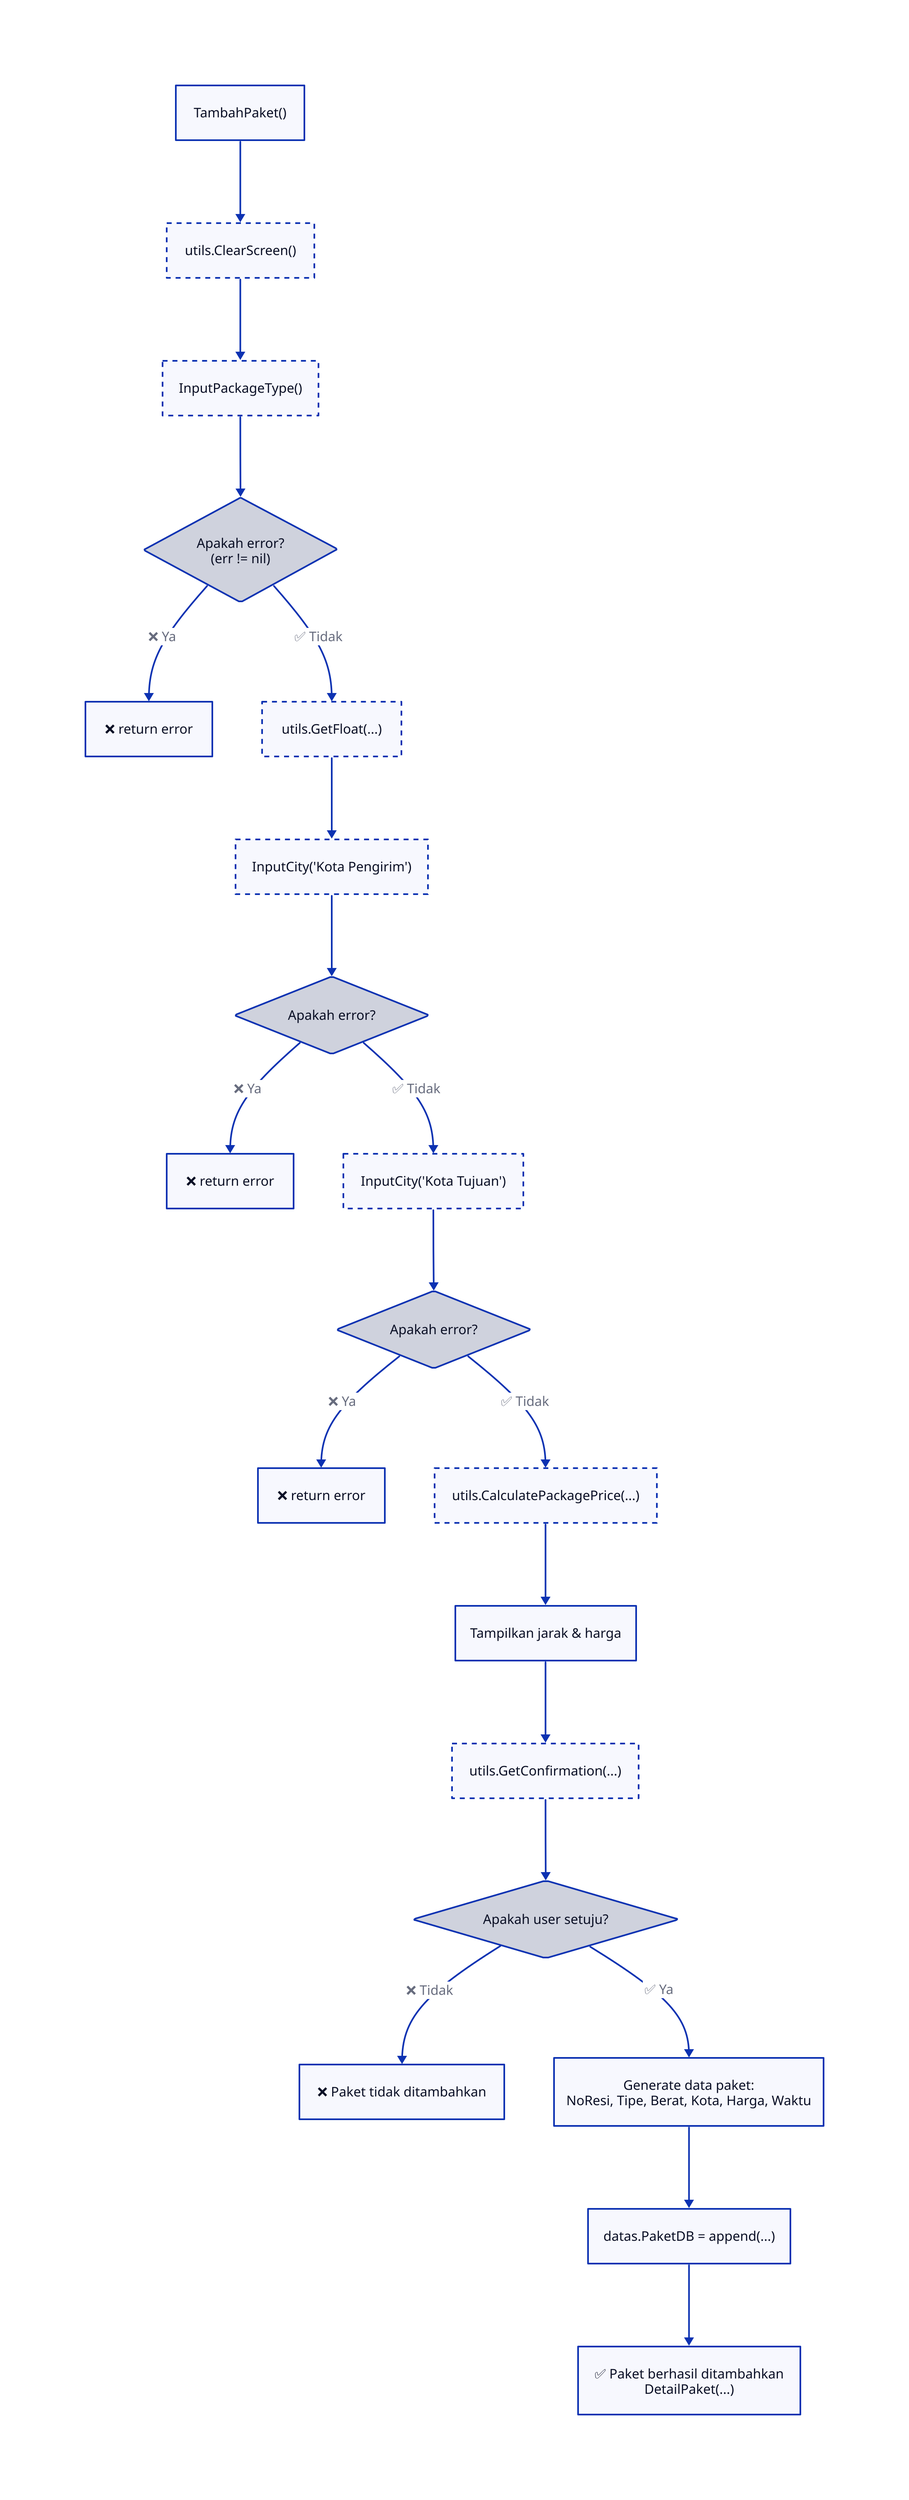 style: {
  stroke-width: 2
}

TambahPaket: {
  label: "TambahPaket()"
  shape: rectangle
}

ClearScreen: {
  label: "utils.ClearScreen()"
  shape: rectangle
  style: {
    stroke-dash: 3
  }
}

InputType: {
  label: "InputPackageType()"
  shape: rectangle
  style: {
    stroke-dash: 3
  }
}

CheckTypeErr: {
  label: "Apakah error?\n(err != nil)"
  shape: diamond
}

ReturnTypeErr: {
  label: "❌ return error"
  shape: rectangle
}

InputBerat: {
  label: "utils.GetFloat(...)"
  shape: rectangle
  style: {
    stroke-dash: 3
  }
}

InputSender: {
  label: "InputCity('Kota Pengirim')"
  shape: rectangle
  style: {
    stroke-dash: 3
  }
}

CheckSenderErr: {
  label: "Apakah error?"
  shape: diamond
}

ReturnSenderErr: {
  label: "❌ return error"
  shape: rectangle
}

InputReceiver: {
  label: "InputCity('Kota Tujuan')"
  shape: rectangle
  style: {
    stroke-dash: 3
  }
}

CheckReceiverErr: {
  label: "Apakah error?"
  shape: diamond
}

ReturnReceiverErr: {
  label: "❌ return error"
  shape: rectangle
}

CalcPrice: {
  label: "utils.CalculatePackagePrice(...)"
  shape: rectangle
  style: {
    stroke-dash: 3
  }
}

PrintDistancePrice: {
  label: "Tampilkan jarak & harga"
  shape: rectangle
}

Confirm: {
  label: "utils.GetConfirmation(...)"
  shape: rectangle
  style: {
    stroke-dash: 3
  }
}

CheckConfirmation: {
  label: "Apakah user setuju?"
  shape: diamond
}

CancelAdd: {
  label: "❌ Paket tidak ditambahkan"
  shape: rectangle
}

GenerateData: {
  label: "Generate data paket:\nNoResi, Tipe, Berat, Kota, Harga, Waktu"
  shape: rectangle
}

AppendDB: {
  label: "datas.PaketDB = append(...)"
  shape: rectangle
}

ShowDetail: {
  label: "✅ Paket berhasil ditambahkan\nDetailPaket(...)"
  shape: rectangle
}

TambahPaket -> ClearScreen -> InputType -> CheckTypeErr
CheckTypeErr -> ReturnTypeErr: "❌ Ya"
CheckTypeErr -> InputBerat: "✅ Tidak"

InputBerat -> InputSender -> CheckSenderErr
CheckSenderErr -> ReturnSenderErr: "❌ Ya"
CheckSenderErr -> InputReceiver: "✅ Tidak"

InputReceiver -> CheckReceiverErr
CheckReceiverErr -> ReturnReceiverErr: "❌ Ya"
CheckReceiverErr -> CalcPrice: "✅ Tidak"

CalcPrice -> PrintDistancePrice -> Confirm -> CheckConfirmation
CheckConfirmation -> CancelAdd: "❌ Tidak"
CheckConfirmation -> GenerateData: "✅ Ya"

GenerateData -> AppendDB -> ShowDetail
